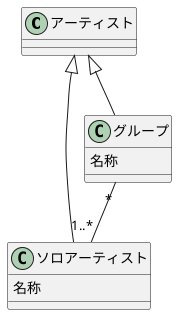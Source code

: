 @startuml

class アーティスト {
}

class ソロアーティスト {
  名称
}

class グループ {
  名称
}

アーティスト <|-- ソロアーティスト
アーティスト <|-- グループ
グループ "*"--"1..*" ソロアーティスト

@enduml
